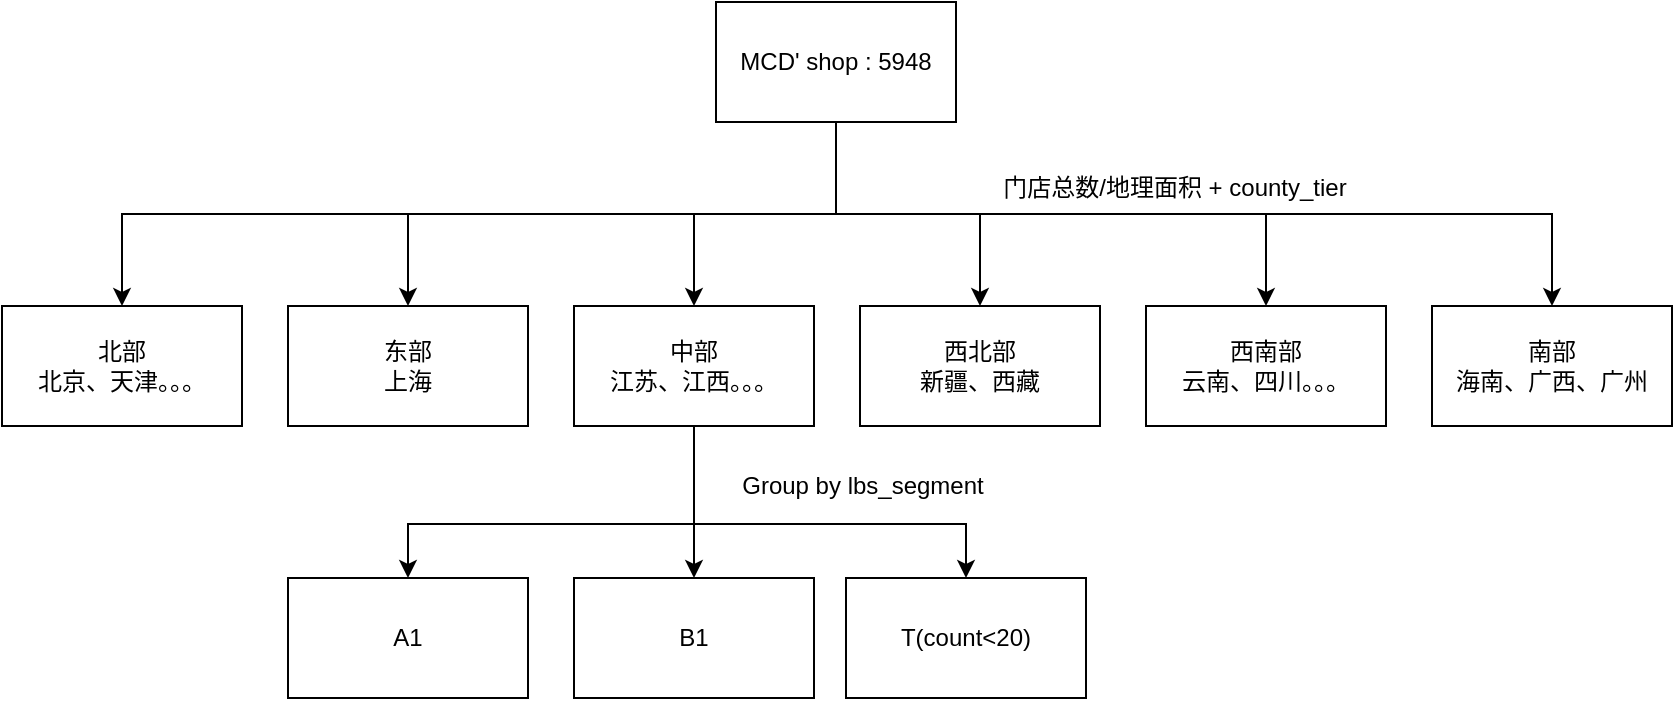 <mxfile version="24.0.6" type="github">
  <diagram name="第 1 页" id="RmDm3fmFeUkyor1gOjHk">
    <mxGraphModel dx="760" dy="482" grid="0" gridSize="10" guides="1" tooltips="1" connect="1" arrows="1" fold="1" page="0" pageScale="1" pageWidth="1200" pageHeight="1920" math="0" shadow="0">
      <root>
        <mxCell id="0" />
        <mxCell id="1" parent="0" />
        <mxCell id="SMzR3NN7AUrO5DCWCIX2-3" value="" style="edgeStyle=orthogonalEdgeStyle;rounded=0;orthogonalLoop=1;jettySize=auto;html=1;exitX=0.5;exitY=1;exitDx=0;exitDy=0;" edge="1" parent="1" source="SMzR3NN7AUrO5DCWCIX2-1" target="SMzR3NN7AUrO5DCWCIX2-2">
          <mxGeometry relative="1" as="geometry" />
        </mxCell>
        <mxCell id="SMzR3NN7AUrO5DCWCIX2-8" style="edgeStyle=orthogonalEdgeStyle;rounded=0;orthogonalLoop=1;jettySize=auto;html=1;" edge="1" parent="1" source="SMzR3NN7AUrO5DCWCIX2-1" target="SMzR3NN7AUrO5DCWCIX2-5">
          <mxGeometry relative="1" as="geometry" />
        </mxCell>
        <mxCell id="SMzR3NN7AUrO5DCWCIX2-9" style="edgeStyle=orthogonalEdgeStyle;rounded=0;orthogonalLoop=1;jettySize=auto;html=1;" edge="1" parent="1" source="SMzR3NN7AUrO5DCWCIX2-1" target="SMzR3NN7AUrO5DCWCIX2-4">
          <mxGeometry relative="1" as="geometry" />
        </mxCell>
        <mxCell id="SMzR3NN7AUrO5DCWCIX2-10" style="edgeStyle=orthogonalEdgeStyle;rounded=0;orthogonalLoop=1;jettySize=auto;html=1;" edge="1" parent="1" source="SMzR3NN7AUrO5DCWCIX2-1" target="SMzR3NN7AUrO5DCWCIX2-6">
          <mxGeometry relative="1" as="geometry">
            <Array as="points">
              <mxPoint x="441" y="216" />
              <mxPoint x="656" y="216" />
            </Array>
          </mxGeometry>
        </mxCell>
        <mxCell id="SMzR3NN7AUrO5DCWCIX2-11" style="edgeStyle=orthogonalEdgeStyle;rounded=0;orthogonalLoop=1;jettySize=auto;html=1;exitX=0.5;exitY=1;exitDx=0;exitDy=0;" edge="1" parent="1" source="SMzR3NN7AUrO5DCWCIX2-1" target="SMzR3NN7AUrO5DCWCIX2-7">
          <mxGeometry relative="1" as="geometry">
            <Array as="points">
              <mxPoint x="441" y="216" />
              <mxPoint x="799" y="216" />
            </Array>
          </mxGeometry>
        </mxCell>
        <mxCell id="SMzR3NN7AUrO5DCWCIX2-14" style="edgeStyle=orthogonalEdgeStyle;rounded=0;orthogonalLoop=1;jettySize=auto;html=1;" edge="1" parent="1" source="SMzR3NN7AUrO5DCWCIX2-1" target="SMzR3NN7AUrO5DCWCIX2-13">
          <mxGeometry relative="1" as="geometry">
            <Array as="points">
              <mxPoint x="441" y="216" />
              <mxPoint x="84" y="216" />
            </Array>
          </mxGeometry>
        </mxCell>
        <mxCell id="SMzR3NN7AUrO5DCWCIX2-1" value="MCD&#39; shop : 5948" style="rounded=0;whiteSpace=wrap;html=1;" vertex="1" parent="1">
          <mxGeometry x="381" y="110" width="120" height="60" as="geometry" />
        </mxCell>
        <mxCell id="SMzR3NN7AUrO5DCWCIX2-2" value="&lt;div&gt;东部&lt;/div&gt;&lt;div&gt;上海&lt;/div&gt;" style="rounded=0;whiteSpace=wrap;html=1;" vertex="1" parent="1">
          <mxGeometry x="167" y="262" width="120" height="60" as="geometry" />
        </mxCell>
        <mxCell id="SMzR3NN7AUrO5DCWCIX2-4" value="西北部&lt;div&gt;新疆、西藏&lt;/div&gt;" style="rounded=0;whiteSpace=wrap;html=1;" vertex="1" parent="1">
          <mxGeometry x="453" y="262" width="120" height="60" as="geometry" />
        </mxCell>
        <mxCell id="SMzR3NN7AUrO5DCWCIX2-21" style="edgeStyle=orthogonalEdgeStyle;rounded=0;orthogonalLoop=1;jettySize=auto;html=1;" edge="1" parent="1" source="SMzR3NN7AUrO5DCWCIX2-5" target="SMzR3NN7AUrO5DCWCIX2-19">
          <mxGeometry relative="1" as="geometry" />
        </mxCell>
        <mxCell id="SMzR3NN7AUrO5DCWCIX2-22" style="edgeStyle=orthogonalEdgeStyle;rounded=0;orthogonalLoop=1;jettySize=auto;html=1;" edge="1" parent="1" source="SMzR3NN7AUrO5DCWCIX2-5" target="SMzR3NN7AUrO5DCWCIX2-20">
          <mxGeometry relative="1" as="geometry">
            <Array as="points">
              <mxPoint x="370" y="371" />
              <mxPoint x="506" y="371" />
            </Array>
          </mxGeometry>
        </mxCell>
        <mxCell id="SMzR3NN7AUrO5DCWCIX2-5" value="中部&lt;div&gt;江苏、江西。。。&lt;/div&gt;" style="rounded=0;whiteSpace=wrap;html=1;" vertex="1" parent="1">
          <mxGeometry x="310" y="262" width="120" height="60" as="geometry" />
        </mxCell>
        <mxCell id="SMzR3NN7AUrO5DCWCIX2-6" value="西南部&lt;div&gt;云南、四川。。。&lt;/div&gt;" style="rounded=0;whiteSpace=wrap;html=1;" vertex="1" parent="1">
          <mxGeometry x="596" y="262" width="120" height="60" as="geometry" />
        </mxCell>
        <mxCell id="SMzR3NN7AUrO5DCWCIX2-7" value="南部&lt;div&gt;海南、广西、广州&lt;/div&gt;" style="rounded=0;whiteSpace=wrap;html=1;" vertex="1" parent="1">
          <mxGeometry x="739" y="262" width="120" height="60" as="geometry" />
        </mxCell>
        <mxCell id="SMzR3NN7AUrO5DCWCIX2-12" value="门店总数/地理面积 + county_tier" style="text;html=1;align=center;verticalAlign=middle;whiteSpace=wrap;rounded=0;" vertex="1" parent="1">
          <mxGeometry x="517" y="188" width="187" height="30" as="geometry" />
        </mxCell>
        <mxCell id="SMzR3NN7AUrO5DCWCIX2-16" value="" style="edgeStyle=orthogonalEdgeStyle;rounded=0;orthogonalLoop=1;jettySize=auto;html=1;" edge="1" parent="1" source="SMzR3NN7AUrO5DCWCIX2-5" target="SMzR3NN7AUrO5DCWCIX2-15">
          <mxGeometry relative="1" as="geometry">
            <mxPoint x="367" y="322" as="sourcePoint" />
            <Array as="points">
              <mxPoint x="370" y="371" />
              <mxPoint x="227" y="371" />
            </Array>
          </mxGeometry>
        </mxCell>
        <mxCell id="SMzR3NN7AUrO5DCWCIX2-13" value="北部&lt;div&gt;北京、天津。。。&lt;/div&gt;" style="rounded=0;whiteSpace=wrap;html=1;" vertex="1" parent="1">
          <mxGeometry x="24" y="262" width="120" height="60" as="geometry" />
        </mxCell>
        <mxCell id="SMzR3NN7AUrO5DCWCIX2-15" value="A1" style="rounded=0;whiteSpace=wrap;html=1;" vertex="1" parent="1">
          <mxGeometry x="167" y="398" width="120" height="60" as="geometry" />
        </mxCell>
        <mxCell id="SMzR3NN7AUrO5DCWCIX2-17" value="Group by lbs_segment" style="text;html=1;align=center;verticalAlign=middle;whiteSpace=wrap;rounded=0;" vertex="1" parent="1">
          <mxGeometry x="385" y="337" width="139" height="30" as="geometry" />
        </mxCell>
        <mxCell id="SMzR3NN7AUrO5DCWCIX2-19" value="B1" style="rounded=0;whiteSpace=wrap;html=1;" vertex="1" parent="1">
          <mxGeometry x="310" y="398" width="120" height="60" as="geometry" />
        </mxCell>
        <mxCell id="SMzR3NN7AUrO5DCWCIX2-20" value="T(count&amp;lt;20)" style="rounded=0;whiteSpace=wrap;html=1;" vertex="1" parent="1">
          <mxGeometry x="446" y="398" width="120" height="60" as="geometry" />
        </mxCell>
      </root>
    </mxGraphModel>
  </diagram>
</mxfile>
